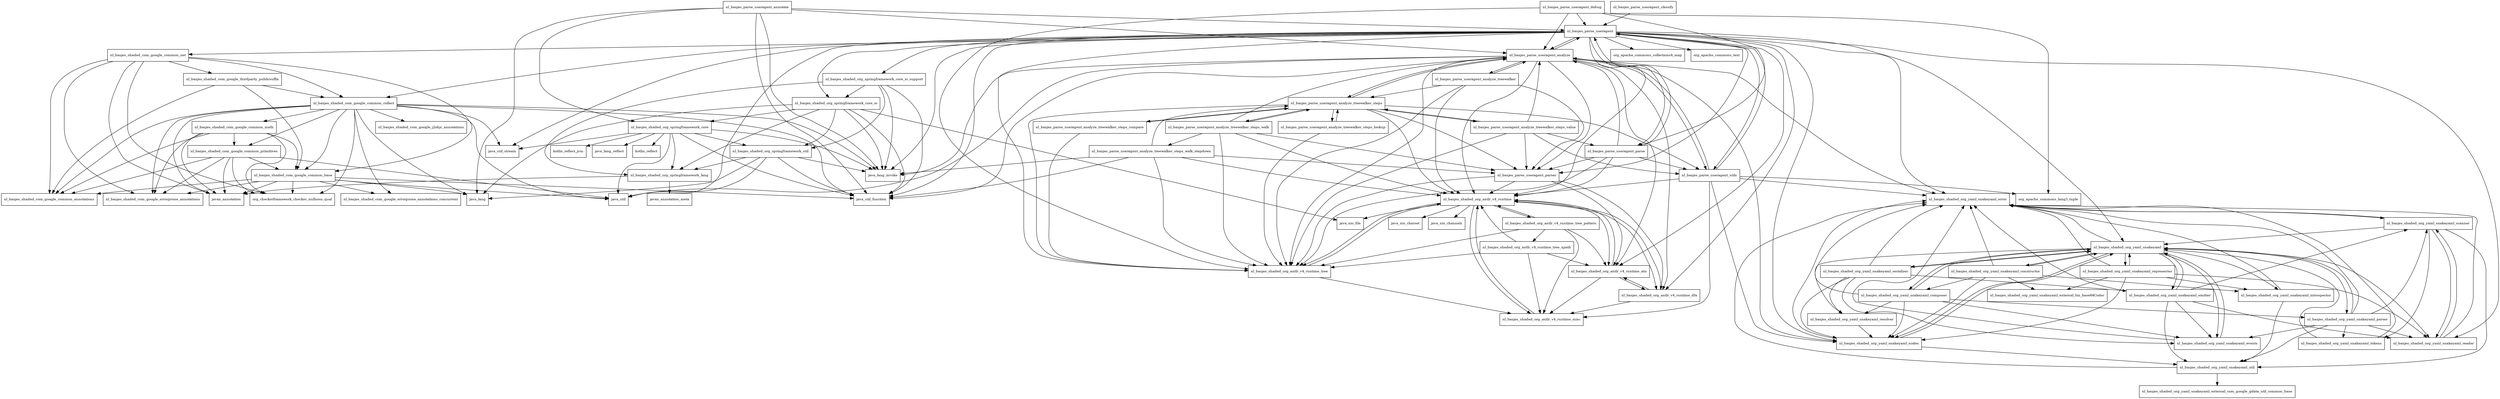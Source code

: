digraph yauaa_5_3_package_dependencies {
  node [shape = box, fontsize=10.0];
  nl_basjes_parse_useragent -> java_lang_invoke;
  nl_basjes_parse_useragent -> java_util;
  nl_basjes_parse_useragent -> java_util_function;
  nl_basjes_parse_useragent -> java_util_stream;
  nl_basjes_parse_useragent -> nl_basjes_parse_useragent_analyze;
  nl_basjes_parse_useragent -> nl_basjes_parse_useragent_parse;
  nl_basjes_parse_useragent -> nl_basjes_parse_useragent_parser;
  nl_basjes_parse_useragent -> nl_basjes_parse_useragent_utils;
  nl_basjes_parse_useragent -> nl_basjes_shaded_com_google_common_collect;
  nl_basjes_parse_useragent -> nl_basjes_shaded_com_google_common_net;
  nl_basjes_parse_useragent -> nl_basjes_shaded_org_antlr_v4_runtime;
  nl_basjes_parse_useragent -> nl_basjes_shaded_org_antlr_v4_runtime_atn;
  nl_basjes_parse_useragent -> nl_basjes_shaded_org_antlr_v4_runtime_dfa;
  nl_basjes_parse_useragent -> nl_basjes_shaded_org_antlr_v4_runtime_tree;
  nl_basjes_parse_useragent -> nl_basjes_shaded_org_springframework_core_io;
  nl_basjes_parse_useragent -> nl_basjes_shaded_org_springframework_core_io_support;
  nl_basjes_parse_useragent -> nl_basjes_shaded_org_yaml_snakeyaml;
  nl_basjes_parse_useragent -> nl_basjes_shaded_org_yaml_snakeyaml_error;
  nl_basjes_parse_useragent -> nl_basjes_shaded_org_yaml_snakeyaml_nodes;
  nl_basjes_parse_useragent -> nl_basjes_shaded_org_yaml_snakeyaml_reader;
  nl_basjes_parse_useragent -> org_apache_commons_collections4_map;
  nl_basjes_parse_useragent -> org_apache_commons_text;
  nl_basjes_parse_useragent_analyze -> java_lang_invoke;
  nl_basjes_parse_useragent_analyze -> java_util;
  nl_basjes_parse_useragent_analyze -> java_util_function;
  nl_basjes_parse_useragent_analyze -> nl_basjes_parse_useragent;
  nl_basjes_parse_useragent_analyze -> nl_basjes_parse_useragent_analyze_treewalker;
  nl_basjes_parse_useragent_analyze -> nl_basjes_parse_useragent_analyze_treewalker_steps;
  nl_basjes_parse_useragent_analyze -> nl_basjes_parse_useragent_parser;
  nl_basjes_parse_useragent_analyze -> nl_basjes_parse_useragent_utils;
  nl_basjes_parse_useragent_analyze -> nl_basjes_shaded_org_antlr_v4_runtime;
  nl_basjes_parse_useragent_analyze -> nl_basjes_shaded_org_antlr_v4_runtime_atn;
  nl_basjes_parse_useragent_analyze -> nl_basjes_shaded_org_antlr_v4_runtime_dfa;
  nl_basjes_parse_useragent_analyze -> nl_basjes_shaded_org_antlr_v4_runtime_tree;
  nl_basjes_parse_useragent_analyze -> nl_basjes_shaded_org_yaml_snakeyaml_error;
  nl_basjes_parse_useragent_analyze -> nl_basjes_shaded_org_yaml_snakeyaml_nodes;
  nl_basjes_parse_useragent_analyze_treewalker -> nl_basjes_parse_useragent_analyze;
  nl_basjes_parse_useragent_analyze_treewalker -> nl_basjes_parse_useragent_analyze_treewalker_steps;
  nl_basjes_parse_useragent_analyze_treewalker -> nl_basjes_parse_useragent_parser;
  nl_basjes_parse_useragent_analyze_treewalker -> nl_basjes_shaded_org_antlr_v4_runtime;
  nl_basjes_parse_useragent_analyze_treewalker -> nl_basjes_shaded_org_antlr_v4_runtime_tree;
  nl_basjes_parse_useragent_analyze_treewalker_steps -> nl_basjes_parse_useragent_analyze;
  nl_basjes_parse_useragent_analyze_treewalker_steps -> nl_basjes_parse_useragent_analyze_treewalker_steps_compare;
  nl_basjes_parse_useragent_analyze_treewalker_steps -> nl_basjes_parse_useragent_analyze_treewalker_steps_lookup;
  nl_basjes_parse_useragent_analyze_treewalker_steps -> nl_basjes_parse_useragent_analyze_treewalker_steps_value;
  nl_basjes_parse_useragent_analyze_treewalker_steps -> nl_basjes_parse_useragent_analyze_treewalker_steps_walk;
  nl_basjes_parse_useragent_analyze_treewalker_steps -> nl_basjes_parse_useragent_parser;
  nl_basjes_parse_useragent_analyze_treewalker_steps -> nl_basjes_parse_useragent_utils;
  nl_basjes_parse_useragent_analyze_treewalker_steps -> nl_basjes_shaded_org_antlr_v4_runtime;
  nl_basjes_parse_useragent_analyze_treewalker_steps -> nl_basjes_shaded_org_antlr_v4_runtime_tree;
  nl_basjes_parse_useragent_analyze_treewalker_steps_compare -> nl_basjes_parse_useragent_analyze_treewalker_steps;
  nl_basjes_parse_useragent_analyze_treewalker_steps_compare -> nl_basjes_shaded_org_antlr_v4_runtime_tree;
  nl_basjes_parse_useragent_analyze_treewalker_steps_lookup -> nl_basjes_parse_useragent_analyze_treewalker_steps;
  nl_basjes_parse_useragent_analyze_treewalker_steps_lookup -> nl_basjes_shaded_org_antlr_v4_runtime_tree;
  nl_basjes_parse_useragent_analyze_treewalker_steps_value -> nl_basjes_parse_useragent_analyze;
  nl_basjes_parse_useragent_analyze_treewalker_steps_value -> nl_basjes_parse_useragent_analyze_treewalker_steps;
  nl_basjes_parse_useragent_analyze_treewalker_steps_value -> nl_basjes_parse_useragent_parse;
  nl_basjes_parse_useragent_analyze_treewalker_steps_value -> nl_basjes_parse_useragent_parser;
  nl_basjes_parse_useragent_analyze_treewalker_steps_value -> nl_basjes_parse_useragent_utils;
  nl_basjes_parse_useragent_analyze_treewalker_steps_value -> nl_basjes_shaded_org_antlr_v4_runtime_tree;
  nl_basjes_parse_useragent_analyze_treewalker_steps_walk -> nl_basjes_parse_useragent_analyze;
  nl_basjes_parse_useragent_analyze_treewalker_steps_walk -> nl_basjes_parse_useragent_analyze_treewalker_steps;
  nl_basjes_parse_useragent_analyze_treewalker_steps_walk -> nl_basjes_parse_useragent_analyze_treewalker_steps_walk_stepdown;
  nl_basjes_parse_useragent_analyze_treewalker_steps_walk -> nl_basjes_parse_useragent_parser;
  nl_basjes_parse_useragent_analyze_treewalker_steps_walk -> nl_basjes_shaded_org_antlr_v4_runtime;
  nl_basjes_parse_useragent_analyze_treewalker_steps_walk -> nl_basjes_shaded_org_antlr_v4_runtime_tree;
  nl_basjes_parse_useragent_analyze_treewalker_steps_walk_stepdown -> java_lang_invoke;
  nl_basjes_parse_useragent_analyze_treewalker_steps_walk_stepdown -> java_util_function;
  nl_basjes_parse_useragent_analyze_treewalker_steps_walk_stepdown -> nl_basjes_parse_useragent_analyze_treewalker_steps;
  nl_basjes_parse_useragent_analyze_treewalker_steps_walk_stepdown -> nl_basjes_parse_useragent_parser;
  nl_basjes_parse_useragent_analyze_treewalker_steps_walk_stepdown -> nl_basjes_shaded_org_antlr_v4_runtime;
  nl_basjes_parse_useragent_analyze_treewalker_steps_walk_stepdown -> nl_basjes_shaded_org_antlr_v4_runtime_tree;
  nl_basjes_parse_useragent_annotate -> java_lang;
  nl_basjes_parse_useragent_annotate -> java_lang_invoke;
  nl_basjes_parse_useragent_annotate -> java_util_function;
  nl_basjes_parse_useragent_annotate -> nl_basjes_parse_useragent;
  nl_basjes_parse_useragent_annotate -> nl_basjes_parse_useragent_analyze;
  nl_basjes_parse_useragent_annotate -> nl_basjes_shaded_org_springframework_core;
  nl_basjes_parse_useragent_classify -> nl_basjes_parse_useragent;
  nl_basjes_parse_useragent_debug -> nl_basjes_parse_useragent;
  nl_basjes_parse_useragent_debug -> nl_basjes_parse_useragent_analyze;
  nl_basjes_parse_useragent_debug -> nl_basjes_parse_useragent_parse;
  nl_basjes_parse_useragent_debug -> nl_basjes_shaded_org_antlr_v4_runtime_tree;
  nl_basjes_parse_useragent_debug -> org_apache_commons_lang3_tuple;
  nl_basjes_parse_useragent_parse -> nl_basjes_parse_useragent;
  nl_basjes_parse_useragent_parse -> nl_basjes_parse_useragent_analyze;
  nl_basjes_parse_useragent_parse -> nl_basjes_parse_useragent_parser;
  nl_basjes_parse_useragent_parse -> nl_basjes_parse_useragent_utils;
  nl_basjes_parse_useragent_parse -> nl_basjes_shaded_org_antlr_v4_runtime;
  nl_basjes_parse_useragent_parse -> nl_basjes_shaded_org_antlr_v4_runtime_tree;
  nl_basjes_parse_useragent_parser -> nl_basjes_shaded_org_antlr_v4_runtime;
  nl_basjes_parse_useragent_parser -> nl_basjes_shaded_org_antlr_v4_runtime_atn;
  nl_basjes_parse_useragent_parser -> nl_basjes_shaded_org_antlr_v4_runtime_dfa;
  nl_basjes_parse_useragent_parser -> nl_basjes_shaded_org_antlr_v4_runtime_tree;
  nl_basjes_parse_useragent_utils -> nl_basjes_parse_useragent;
  nl_basjes_parse_useragent_utils -> nl_basjes_parse_useragent_analyze;
  nl_basjes_parse_useragent_utils -> nl_basjes_shaded_org_antlr_v4_runtime;
  nl_basjes_parse_useragent_utils -> nl_basjes_shaded_org_antlr_v4_runtime_misc;
  nl_basjes_parse_useragent_utils -> nl_basjes_shaded_org_yaml_snakeyaml_error;
  nl_basjes_parse_useragent_utils -> nl_basjes_shaded_org_yaml_snakeyaml_nodes;
  nl_basjes_parse_useragent_utils -> org_apache_commons_lang3_tuple;
  nl_basjes_shaded_com_google_common_base -> java_lang;
  nl_basjes_shaded_com_google_common_base -> java_util;
  nl_basjes_shaded_com_google_common_base -> java_util_function;
  nl_basjes_shaded_com_google_common_base -> javax_annotation;
  nl_basjes_shaded_com_google_common_base -> nl_basjes_shaded_com_google_common_annotations;
  nl_basjes_shaded_com_google_common_base -> nl_basjes_shaded_com_google_errorprone_annotations;
  nl_basjes_shaded_com_google_common_base -> nl_basjes_shaded_com_google_errorprone_annotations_concurrent;
  nl_basjes_shaded_com_google_common_base -> org_checkerframework_checker_nullness_qual;
  nl_basjes_shaded_com_google_common_collect -> java_lang;
  nl_basjes_shaded_com_google_common_collect -> java_lang_invoke;
  nl_basjes_shaded_com_google_common_collect -> java_util;
  nl_basjes_shaded_com_google_common_collect -> java_util_function;
  nl_basjes_shaded_com_google_common_collect -> java_util_stream;
  nl_basjes_shaded_com_google_common_collect -> javax_annotation;
  nl_basjes_shaded_com_google_common_collect -> nl_basjes_shaded_com_google_common_annotations;
  nl_basjes_shaded_com_google_common_collect -> nl_basjes_shaded_com_google_common_base;
  nl_basjes_shaded_com_google_common_collect -> nl_basjes_shaded_com_google_common_math;
  nl_basjes_shaded_com_google_common_collect -> nl_basjes_shaded_com_google_common_primitives;
  nl_basjes_shaded_com_google_common_collect -> nl_basjes_shaded_com_google_errorprone_annotations;
  nl_basjes_shaded_com_google_common_collect -> nl_basjes_shaded_com_google_errorprone_annotations_concurrent;
  nl_basjes_shaded_com_google_common_collect -> nl_basjes_shaded_com_google_j2objc_annotations;
  nl_basjes_shaded_com_google_common_collect -> org_checkerframework_checker_nullness_qual;
  nl_basjes_shaded_com_google_common_math -> javax_annotation;
  nl_basjes_shaded_com_google_common_math -> nl_basjes_shaded_com_google_common_annotations;
  nl_basjes_shaded_com_google_common_math -> nl_basjes_shaded_com_google_common_base;
  nl_basjes_shaded_com_google_common_math -> nl_basjes_shaded_com_google_common_primitives;
  nl_basjes_shaded_com_google_common_math -> nl_basjes_shaded_com_google_errorprone_annotations;
  nl_basjes_shaded_com_google_common_math -> org_checkerframework_checker_nullness_qual;
  nl_basjes_shaded_com_google_common_net -> javax_annotation;
  nl_basjes_shaded_com_google_common_net -> nl_basjes_shaded_com_google_common_annotations;
  nl_basjes_shaded_com_google_common_net -> nl_basjes_shaded_com_google_common_base;
  nl_basjes_shaded_com_google_common_net -> nl_basjes_shaded_com_google_common_collect;
  nl_basjes_shaded_com_google_common_net -> nl_basjes_shaded_com_google_errorprone_annotations;
  nl_basjes_shaded_com_google_common_net -> nl_basjes_shaded_com_google_thirdparty_publicsuffix;
  nl_basjes_shaded_com_google_common_net -> org_checkerframework_checker_nullness_qual;
  nl_basjes_shaded_com_google_common_primitives -> java_util;
  nl_basjes_shaded_com_google_common_primitives -> javax_annotation;
  nl_basjes_shaded_com_google_common_primitives -> nl_basjes_shaded_com_google_common_annotations;
  nl_basjes_shaded_com_google_common_primitives -> nl_basjes_shaded_com_google_common_base;
  nl_basjes_shaded_com_google_common_primitives -> nl_basjes_shaded_com_google_errorprone_annotations;
  nl_basjes_shaded_com_google_common_primitives -> org_checkerframework_checker_nullness_qual;
  nl_basjes_shaded_com_google_thirdparty_publicsuffix -> nl_basjes_shaded_com_google_common_annotations;
  nl_basjes_shaded_com_google_thirdparty_publicsuffix -> nl_basjes_shaded_com_google_common_base;
  nl_basjes_shaded_com_google_thirdparty_publicsuffix -> nl_basjes_shaded_com_google_common_collect;
  nl_basjes_shaded_org_antlr_v4_runtime -> java_nio_channels;
  nl_basjes_shaded_org_antlr_v4_runtime -> java_nio_charset;
  nl_basjes_shaded_org_antlr_v4_runtime -> java_nio_file;
  nl_basjes_shaded_org_antlr_v4_runtime -> nl_basjes_shaded_org_antlr_v4_runtime_atn;
  nl_basjes_shaded_org_antlr_v4_runtime -> nl_basjes_shaded_org_antlr_v4_runtime_dfa;
  nl_basjes_shaded_org_antlr_v4_runtime -> nl_basjes_shaded_org_antlr_v4_runtime_misc;
  nl_basjes_shaded_org_antlr_v4_runtime -> nl_basjes_shaded_org_antlr_v4_runtime_tree;
  nl_basjes_shaded_org_antlr_v4_runtime -> nl_basjes_shaded_org_antlr_v4_runtime_tree_pattern;
  nl_basjes_shaded_org_antlr_v4_runtime_atn -> nl_basjes_shaded_org_antlr_v4_runtime;
  nl_basjes_shaded_org_antlr_v4_runtime_atn -> nl_basjes_shaded_org_antlr_v4_runtime_dfa;
  nl_basjes_shaded_org_antlr_v4_runtime_atn -> nl_basjes_shaded_org_antlr_v4_runtime_misc;
  nl_basjes_shaded_org_antlr_v4_runtime_dfa -> nl_basjes_shaded_org_antlr_v4_runtime;
  nl_basjes_shaded_org_antlr_v4_runtime_dfa -> nl_basjes_shaded_org_antlr_v4_runtime_atn;
  nl_basjes_shaded_org_antlr_v4_runtime_dfa -> nl_basjes_shaded_org_antlr_v4_runtime_misc;
  nl_basjes_shaded_org_antlr_v4_runtime_misc -> nl_basjes_shaded_org_antlr_v4_runtime;
  nl_basjes_shaded_org_antlr_v4_runtime_tree -> nl_basjes_shaded_org_antlr_v4_runtime;
  nl_basjes_shaded_org_antlr_v4_runtime_tree -> nl_basjes_shaded_org_antlr_v4_runtime_misc;
  nl_basjes_shaded_org_antlr_v4_runtime_tree_pattern -> nl_basjes_shaded_org_antlr_v4_runtime;
  nl_basjes_shaded_org_antlr_v4_runtime_tree_pattern -> nl_basjes_shaded_org_antlr_v4_runtime_atn;
  nl_basjes_shaded_org_antlr_v4_runtime_tree_pattern -> nl_basjes_shaded_org_antlr_v4_runtime_misc;
  nl_basjes_shaded_org_antlr_v4_runtime_tree_pattern -> nl_basjes_shaded_org_antlr_v4_runtime_tree;
  nl_basjes_shaded_org_antlr_v4_runtime_tree_pattern -> nl_basjes_shaded_org_antlr_v4_runtime_tree_xpath;
  nl_basjes_shaded_org_antlr_v4_runtime_tree_xpath -> nl_basjes_shaded_org_antlr_v4_runtime;
  nl_basjes_shaded_org_antlr_v4_runtime_tree_xpath -> nl_basjes_shaded_org_antlr_v4_runtime_atn;
  nl_basjes_shaded_org_antlr_v4_runtime_tree_xpath -> nl_basjes_shaded_org_antlr_v4_runtime_misc;
  nl_basjes_shaded_org_antlr_v4_runtime_tree_xpath -> nl_basjes_shaded_org_antlr_v4_runtime_tree;
  nl_basjes_shaded_org_springframework_core -> java_lang_invoke;
  nl_basjes_shaded_org_springframework_core -> java_lang_reflect;
  nl_basjes_shaded_org_springframework_core -> java_util;
  nl_basjes_shaded_org_springframework_core -> java_util_function;
  nl_basjes_shaded_org_springframework_core -> java_util_stream;
  nl_basjes_shaded_org_springframework_core -> kotlin_reflect;
  nl_basjes_shaded_org_springframework_core -> kotlin_reflect_jvm;
  nl_basjes_shaded_org_springframework_core -> nl_basjes_shaded_org_springframework_lang;
  nl_basjes_shaded_org_springframework_core -> nl_basjes_shaded_org_springframework_util;
  nl_basjes_shaded_org_springframework_core_io -> java_lang;
  nl_basjes_shaded_org_springframework_core_io -> java_lang_invoke;
  nl_basjes_shaded_org_springframework_core_io -> java_nio_file;
  nl_basjes_shaded_org_springframework_core_io -> java_util_function;
  nl_basjes_shaded_org_springframework_core_io -> nl_basjes_shaded_org_springframework_core;
  nl_basjes_shaded_org_springframework_core_io -> nl_basjes_shaded_org_springframework_lang;
  nl_basjes_shaded_org_springframework_core_io -> nl_basjes_shaded_org_springframework_util;
  nl_basjes_shaded_org_springframework_core_io_support -> java_lang_invoke;
  nl_basjes_shaded_org_springframework_core_io_support -> java_util_function;
  nl_basjes_shaded_org_springframework_core_io_support -> nl_basjes_shaded_org_springframework_core_io;
  nl_basjes_shaded_org_springframework_core_io_support -> nl_basjes_shaded_org_springframework_lang;
  nl_basjes_shaded_org_springframework_core_io_support -> nl_basjes_shaded_org_springframework_util;
  nl_basjes_shaded_org_springframework_lang -> javax_annotation;
  nl_basjes_shaded_org_springframework_lang -> javax_annotation_meta;
  nl_basjes_shaded_org_springframework_util -> java_lang;
  nl_basjes_shaded_org_springframework_util -> java_lang_invoke;
  nl_basjes_shaded_org_springframework_util -> java_util;
  nl_basjes_shaded_org_springframework_util -> java_util_function;
  nl_basjes_shaded_org_springframework_util -> nl_basjes_shaded_org_springframework_lang;
  nl_basjes_shaded_org_yaml_snakeyaml -> nl_basjes_shaded_org_yaml_snakeyaml_composer;
  nl_basjes_shaded_org_yaml_snakeyaml -> nl_basjes_shaded_org_yaml_snakeyaml_constructor;
  nl_basjes_shaded_org_yaml_snakeyaml -> nl_basjes_shaded_org_yaml_snakeyaml_emitter;
  nl_basjes_shaded_org_yaml_snakeyaml -> nl_basjes_shaded_org_yaml_snakeyaml_error;
  nl_basjes_shaded_org_yaml_snakeyaml -> nl_basjes_shaded_org_yaml_snakeyaml_events;
  nl_basjes_shaded_org_yaml_snakeyaml -> nl_basjes_shaded_org_yaml_snakeyaml_introspector;
  nl_basjes_shaded_org_yaml_snakeyaml -> nl_basjes_shaded_org_yaml_snakeyaml_nodes;
  nl_basjes_shaded_org_yaml_snakeyaml -> nl_basjes_shaded_org_yaml_snakeyaml_parser;
  nl_basjes_shaded_org_yaml_snakeyaml -> nl_basjes_shaded_org_yaml_snakeyaml_reader;
  nl_basjes_shaded_org_yaml_snakeyaml -> nl_basjes_shaded_org_yaml_snakeyaml_representer;
  nl_basjes_shaded_org_yaml_snakeyaml -> nl_basjes_shaded_org_yaml_snakeyaml_resolver;
  nl_basjes_shaded_org_yaml_snakeyaml -> nl_basjes_shaded_org_yaml_snakeyaml_serializer;
  nl_basjes_shaded_org_yaml_snakeyaml_composer -> nl_basjes_shaded_org_yaml_snakeyaml;
  nl_basjes_shaded_org_yaml_snakeyaml_composer -> nl_basjes_shaded_org_yaml_snakeyaml_error;
  nl_basjes_shaded_org_yaml_snakeyaml_composer -> nl_basjes_shaded_org_yaml_snakeyaml_events;
  nl_basjes_shaded_org_yaml_snakeyaml_composer -> nl_basjes_shaded_org_yaml_snakeyaml_nodes;
  nl_basjes_shaded_org_yaml_snakeyaml_composer -> nl_basjes_shaded_org_yaml_snakeyaml_parser;
  nl_basjes_shaded_org_yaml_snakeyaml_composer -> nl_basjes_shaded_org_yaml_snakeyaml_resolver;
  nl_basjes_shaded_org_yaml_snakeyaml_constructor -> nl_basjes_shaded_org_yaml_snakeyaml;
  nl_basjes_shaded_org_yaml_snakeyaml_constructor -> nl_basjes_shaded_org_yaml_snakeyaml_composer;
  nl_basjes_shaded_org_yaml_snakeyaml_constructor -> nl_basjes_shaded_org_yaml_snakeyaml_error;
  nl_basjes_shaded_org_yaml_snakeyaml_constructor -> nl_basjes_shaded_org_yaml_snakeyaml_external_biz_base64Coder;
  nl_basjes_shaded_org_yaml_snakeyaml_constructor -> nl_basjes_shaded_org_yaml_snakeyaml_introspector;
  nl_basjes_shaded_org_yaml_snakeyaml_constructor -> nl_basjes_shaded_org_yaml_snakeyaml_nodes;
  nl_basjes_shaded_org_yaml_snakeyaml_emitter -> nl_basjes_shaded_org_yaml_snakeyaml;
  nl_basjes_shaded_org_yaml_snakeyaml_emitter -> nl_basjes_shaded_org_yaml_snakeyaml_error;
  nl_basjes_shaded_org_yaml_snakeyaml_emitter -> nl_basjes_shaded_org_yaml_snakeyaml_events;
  nl_basjes_shaded_org_yaml_snakeyaml_emitter -> nl_basjes_shaded_org_yaml_snakeyaml_reader;
  nl_basjes_shaded_org_yaml_snakeyaml_emitter -> nl_basjes_shaded_org_yaml_snakeyaml_scanner;
  nl_basjes_shaded_org_yaml_snakeyaml_emitter -> nl_basjes_shaded_org_yaml_snakeyaml_util;
  nl_basjes_shaded_org_yaml_snakeyaml_error -> nl_basjes_shaded_org_yaml_snakeyaml_scanner;
  nl_basjes_shaded_org_yaml_snakeyaml_events -> nl_basjes_shaded_org_yaml_snakeyaml;
  nl_basjes_shaded_org_yaml_snakeyaml_events -> nl_basjes_shaded_org_yaml_snakeyaml_error;
  nl_basjes_shaded_org_yaml_snakeyaml_introspector -> nl_basjes_shaded_org_yaml_snakeyaml_error;
  nl_basjes_shaded_org_yaml_snakeyaml_introspector -> nl_basjes_shaded_org_yaml_snakeyaml_util;
  nl_basjes_shaded_org_yaml_snakeyaml_nodes -> nl_basjes_shaded_org_yaml_snakeyaml;
  nl_basjes_shaded_org_yaml_snakeyaml_nodes -> nl_basjes_shaded_org_yaml_snakeyaml_error;
  nl_basjes_shaded_org_yaml_snakeyaml_nodes -> nl_basjes_shaded_org_yaml_snakeyaml_util;
  nl_basjes_shaded_org_yaml_snakeyaml_parser -> nl_basjes_shaded_org_yaml_snakeyaml;
  nl_basjes_shaded_org_yaml_snakeyaml_parser -> nl_basjes_shaded_org_yaml_snakeyaml_error;
  nl_basjes_shaded_org_yaml_snakeyaml_parser -> nl_basjes_shaded_org_yaml_snakeyaml_events;
  nl_basjes_shaded_org_yaml_snakeyaml_parser -> nl_basjes_shaded_org_yaml_snakeyaml_reader;
  nl_basjes_shaded_org_yaml_snakeyaml_parser -> nl_basjes_shaded_org_yaml_snakeyaml_scanner;
  nl_basjes_shaded_org_yaml_snakeyaml_parser -> nl_basjes_shaded_org_yaml_snakeyaml_tokens;
  nl_basjes_shaded_org_yaml_snakeyaml_parser -> nl_basjes_shaded_org_yaml_snakeyaml_util;
  nl_basjes_shaded_org_yaml_snakeyaml_reader -> nl_basjes_shaded_org_yaml_snakeyaml_error;
  nl_basjes_shaded_org_yaml_snakeyaml_reader -> nl_basjes_shaded_org_yaml_snakeyaml_scanner;
  nl_basjes_shaded_org_yaml_snakeyaml_representer -> nl_basjes_shaded_org_yaml_snakeyaml;
  nl_basjes_shaded_org_yaml_snakeyaml_representer -> nl_basjes_shaded_org_yaml_snakeyaml_error;
  nl_basjes_shaded_org_yaml_snakeyaml_representer -> nl_basjes_shaded_org_yaml_snakeyaml_external_biz_base64Coder;
  nl_basjes_shaded_org_yaml_snakeyaml_representer -> nl_basjes_shaded_org_yaml_snakeyaml_introspector;
  nl_basjes_shaded_org_yaml_snakeyaml_representer -> nl_basjes_shaded_org_yaml_snakeyaml_nodes;
  nl_basjes_shaded_org_yaml_snakeyaml_representer -> nl_basjes_shaded_org_yaml_snakeyaml_reader;
  nl_basjes_shaded_org_yaml_snakeyaml_resolver -> nl_basjes_shaded_org_yaml_snakeyaml_nodes;
  nl_basjes_shaded_org_yaml_snakeyaml_scanner -> nl_basjes_shaded_org_yaml_snakeyaml;
  nl_basjes_shaded_org_yaml_snakeyaml_scanner -> nl_basjes_shaded_org_yaml_snakeyaml_error;
  nl_basjes_shaded_org_yaml_snakeyaml_scanner -> nl_basjes_shaded_org_yaml_snakeyaml_reader;
  nl_basjes_shaded_org_yaml_snakeyaml_scanner -> nl_basjes_shaded_org_yaml_snakeyaml_tokens;
  nl_basjes_shaded_org_yaml_snakeyaml_scanner -> nl_basjes_shaded_org_yaml_snakeyaml_util;
  nl_basjes_shaded_org_yaml_snakeyaml_serializer -> nl_basjes_shaded_org_yaml_snakeyaml;
  nl_basjes_shaded_org_yaml_snakeyaml_serializer -> nl_basjes_shaded_org_yaml_snakeyaml_emitter;
  nl_basjes_shaded_org_yaml_snakeyaml_serializer -> nl_basjes_shaded_org_yaml_snakeyaml_error;
  nl_basjes_shaded_org_yaml_snakeyaml_serializer -> nl_basjes_shaded_org_yaml_snakeyaml_events;
  nl_basjes_shaded_org_yaml_snakeyaml_serializer -> nl_basjes_shaded_org_yaml_snakeyaml_nodes;
  nl_basjes_shaded_org_yaml_snakeyaml_serializer -> nl_basjes_shaded_org_yaml_snakeyaml_resolver;
  nl_basjes_shaded_org_yaml_snakeyaml_tokens -> nl_basjes_shaded_org_yaml_snakeyaml;
  nl_basjes_shaded_org_yaml_snakeyaml_tokens -> nl_basjes_shaded_org_yaml_snakeyaml_error;
  nl_basjes_shaded_org_yaml_snakeyaml_util -> nl_basjes_shaded_org_yaml_snakeyaml_error;
  nl_basjes_shaded_org_yaml_snakeyaml_util -> nl_basjes_shaded_org_yaml_snakeyaml_external_com_google_gdata_util_common_base;
}

